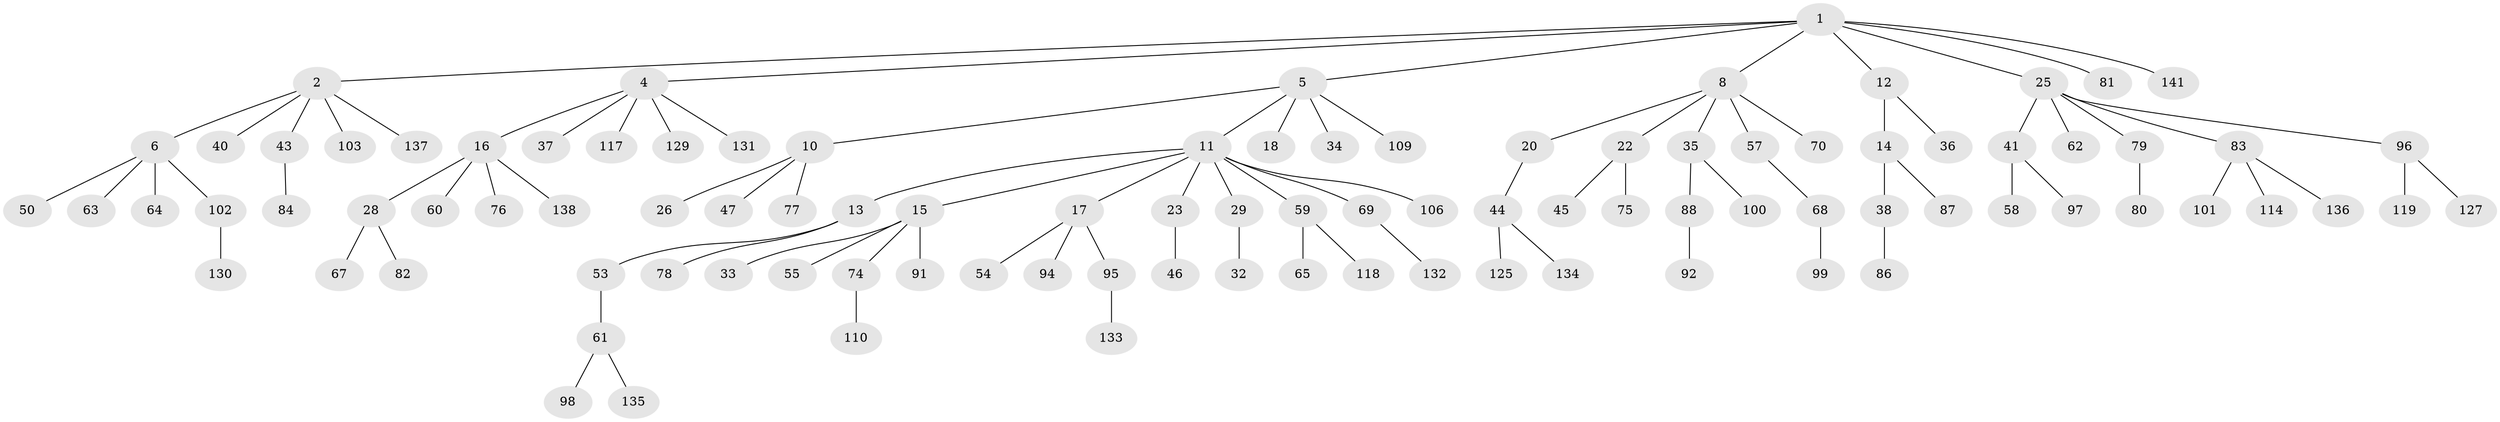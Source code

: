// Generated by graph-tools (version 1.1) at 2025/52/02/27/25 19:52:10]
// undirected, 99 vertices, 98 edges
graph export_dot {
graph [start="1"]
  node [color=gray90,style=filled];
  1 [super="+3"];
  2 [super="+7"];
  4 [super="+31"];
  5 [super="+66"];
  6 [super="+19"];
  8 [super="+9"];
  10 [super="+30"];
  11 [super="+27"];
  12 [super="+21"];
  13 [super="+24"];
  14 [super="+85"];
  15;
  16 [super="+49"];
  17 [super="+51"];
  18;
  20;
  22 [super="+122"];
  23 [super="+93"];
  25 [super="+48"];
  26;
  28 [super="+42"];
  29 [super="+128"];
  32 [super="+71"];
  33 [super="+108"];
  34;
  35 [super="+39"];
  36;
  37 [super="+104"];
  38 [super="+72"];
  40;
  41 [super="+52"];
  43;
  44 [super="+123"];
  45;
  46 [super="+105"];
  47 [super="+56"];
  50;
  53;
  54;
  55 [super="+111"];
  57;
  58;
  59;
  60;
  61 [super="+121"];
  62;
  63;
  64;
  65 [super="+115"];
  67;
  68;
  69 [super="+73"];
  70 [super="+90"];
  74 [super="+89"];
  75;
  76;
  77;
  78 [super="+120"];
  79;
  80;
  81;
  82 [super="+107"];
  83 [super="+113"];
  84;
  86;
  87;
  88;
  91;
  92 [super="+126"];
  94;
  95;
  96 [super="+124"];
  97;
  98;
  99 [super="+112"];
  100;
  101;
  102;
  103;
  106;
  109;
  110 [super="+116"];
  114;
  117;
  118 [super="+140"];
  119;
  125;
  127 [super="+139"];
  129;
  130;
  131;
  132;
  133;
  134;
  135;
  136;
  137;
  138;
  141;
  1 -- 2;
  1 -- 5;
  1 -- 8;
  1 -- 25;
  1 -- 81;
  1 -- 4;
  1 -- 12;
  1 -- 141;
  2 -- 6;
  2 -- 103;
  2 -- 40;
  2 -- 137;
  2 -- 43;
  4 -- 16;
  4 -- 37;
  4 -- 117;
  4 -- 129;
  4 -- 131;
  5 -- 10;
  5 -- 11;
  5 -- 18;
  5 -- 34;
  5 -- 109;
  6 -- 50;
  6 -- 63;
  6 -- 64;
  6 -- 102;
  8 -- 22;
  8 -- 57;
  8 -- 35;
  8 -- 20;
  8 -- 70;
  10 -- 26;
  10 -- 77;
  10 -- 47;
  11 -- 13;
  11 -- 15;
  11 -- 17;
  11 -- 23;
  11 -- 29;
  11 -- 59;
  11 -- 69;
  11 -- 106;
  12 -- 14;
  12 -- 36;
  13 -- 53;
  13 -- 78;
  14 -- 38;
  14 -- 87;
  15 -- 33;
  15 -- 55;
  15 -- 74;
  15 -- 91;
  16 -- 28;
  16 -- 60;
  16 -- 76;
  16 -- 138;
  17 -- 94;
  17 -- 54;
  17 -- 95;
  20 -- 44;
  22 -- 45;
  22 -- 75;
  23 -- 46;
  25 -- 41;
  25 -- 62;
  25 -- 83;
  25 -- 96;
  25 -- 79;
  28 -- 67;
  28 -- 82;
  29 -- 32;
  35 -- 100;
  35 -- 88;
  38 -- 86;
  41 -- 58;
  41 -- 97;
  43 -- 84;
  44 -- 125;
  44 -- 134;
  53 -- 61;
  57 -- 68;
  59 -- 65;
  59 -- 118;
  61 -- 98;
  61 -- 135;
  68 -- 99;
  69 -- 132;
  74 -- 110;
  79 -- 80;
  83 -- 101;
  83 -- 136;
  83 -- 114;
  88 -- 92;
  95 -- 133;
  96 -- 119;
  96 -- 127;
  102 -- 130;
}
